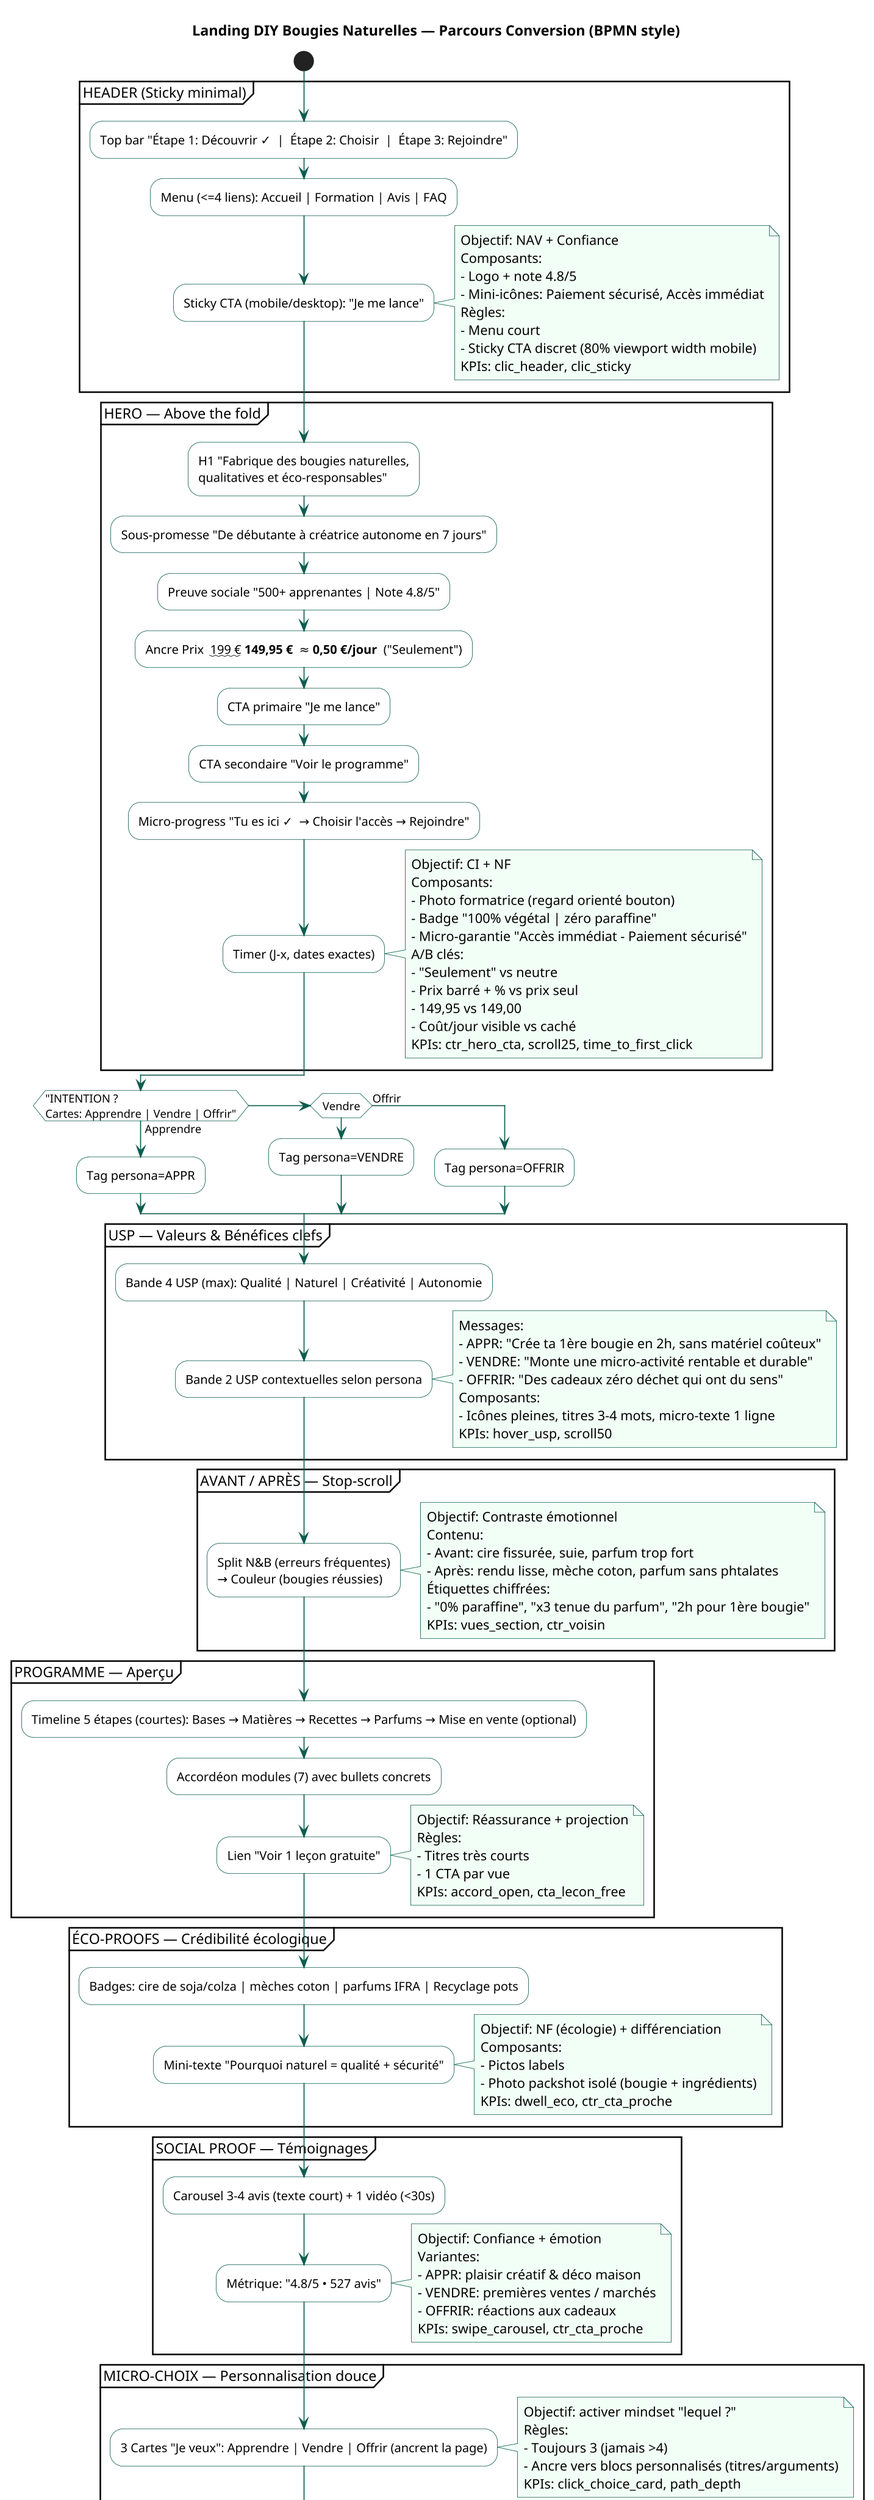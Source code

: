 @startuml
title Landing DIY Bougies Naturelles — Parcours Conversion (BPMN style)

skinparam dpi 160
skinparam activity {
  BackgroundColor White
  BorderColor #0D5C4F
  FontName Arial
}
skinparam note {
  BackgroundColor #F2FFF7
  BorderColor #0D5C4F
}
skinparam ArrowColor #0D5C4F

start

partition "HEADER (Sticky minimal)" {
  :Top bar "Étape 1: Découvrir ✓  |  Étape 2: Choisir  |  Étape 3: Rejoindre";
  :Menu (<=4 liens): Accueil | Formation | Avis | FAQ;
  :Sticky CTA (mobile/desktop): "Je me lance";
  note right
  Objectif: NAV + Confiance
  Composants:
  - Logo + note 4.8/5
  - Mini-icônes: Paiement sécurisé, Accès immédiat
  Règles:
  - Menu court
  - Sticky CTA discret (80% viewport width mobile)
  KPIs: clic_header, clic_sticky
  end note
}

partition "HERO — Above the fold" {
  :H1 "Fabrique des bougies naturelles,\nqualitatives et éco-responsables";
  :Sous-promesse "De débutante à créatrice autonome en 7 jours";
  :Preuve sociale "500+ apprenantes | Note 4.8/5";
  :Ancre Prix  ~~199 €~~ **149,95 €**  ≈ **0,50 €/jour**  ("Seulement");
  :CTA primaire "Je me lance";
  :CTA secondaire "Voir le programme";
  :Micro-progress "Tu es ici ✓  → Choisir l'accès → Rejoindre";
  :Timer (J-x, dates exactes);
  note right
  Objectif: CI + NF
  Composants:
  - Photo formatrice (regard orienté bouton)
  - Badge "100% végétal | zéro paraffine"
  - Micro-garantie "Accès immédiat – Paiement sécurisé"
  A/B clés:
  - "Seulement" vs neutre
  - Prix barré + % vs prix seul
  - 149,95 vs 149,00
  - Coût/jour visible vs caché
  KPIs: ctr_hero_cta, scroll25, time_to_first_click
  end note
}

if ("INTENTION ?\nCartes: Apprendre | Vendre | Offrir") then (Apprendre)
  :Tag persona=APPR;
elseif (Vendre)
  :Tag persona=VENDRE;
else (Offrir)
  :Tag persona=OFFRIR;
endif

partition "USP — Valeurs & Bénéfices clefs" {
  :Bande 4 USP (max): Qualité | Naturel | Créativité | Autonomie;
  :Bande 2 USP contextuelles selon persona;
  note right
  Messages:
  - APPR: "Crée ta 1ère bougie en 2h, sans matériel coûteux"
  - VENDRE: "Monte une micro-activité rentable et durable"
  - OFFRIR: "Des cadeaux zéro déchet qui ont du sens"
  Composants:
  - Icônes pleines, titres 3-4 mots, micro-texte 1 ligne
  KPIs: hover_usp, scroll50
  end note
}

partition "AVANT / APRÈS — Stop-scroll" {
  :Split N&B (erreurs fréquentes)\n→ Couleur (bougies réussies);
  note right
  Objectif: Contraste émotionnel
  Contenu:
  - Avant: cire fissurée, suie, parfum trop fort
  - Après: rendu lisse, mèche coton, parfum sans phtalates
  Étiquettes chiffrées:
  - "0% paraffine", "x3 tenue du parfum", "2h pour 1ère bougie"
  KPIs: vues_section, ctr_voisin
  end note
}

partition "PROGRAMME — Aperçu" {
  :Timeline 5 étapes (courtes): Bases → Matières → Recettes → Parfums → Mise en vente (optional);
  :Accordéon modules (7) avec bullets concrets;
  :Lien "Voir 1 leçon gratuite";
  note right
  Objectif: Réassurance + projection
  Règles:
  - Titres très courts
  - 1 CTA par vue
  KPIs: accord_open, cta_lecon_free
  end note
}

partition "ÉCO-PROOFS — Crédibilité écologique" {
  :Badges: cire de soja/colza | mèches coton | parfums IFRA | Recyclage pots;
  :Mini-texte "Pourquoi naturel = qualité + sécurité";
  note right
  Objectif: NF (écologie) + différenciation
  Composants:
  - Pictos labels
  - Photo packshot isolé (bougie + ingrédients)
  KPIs: dwell_eco, ctr_cta_proche
  end note
}

partition "SOCIAL PROOF — Témoignages" {
  :Carousel 3-4 avis (texte court) + 1 vidéo (<30s);
  :Métrique: "4.8/5 • 527 avis";
  note right
  Objectif: Confiance + émotion
  Variantes:
  - APPR: plaisir créatif & déco maison
  - VENDRE: premières ventes / marchés
  - OFFRIR: réactions aux cadeaux
  KPIs: swipe_carousel, ctr_cta_proche
  end note
}

partition "MICRO-CHOIX — Personnalisation douce" {
  :3 Cartes "Je veux": Apprendre | Vendre | Offrir (ancrent la page);
  note right
  Objectif: activer mindset "lequel ?"
  Règles:
  - Toujours 3 (jamais >4)
  - Ancre vers blocs personnalisés (titres/arguments)
  KPIs: click_choice_card, path_depth
  end note
}

partition "PACK & OFFRES — Valeur" {
  :Carte Offre Unique "Accès à vie" + Bonus (templates, checklists, communauté);
  :Garantie "Satisfaite ou remboursée 14 jours";
  :Ancre Prix répliquée "Et tout ça pour seulement ...";
  :CTA "Je me lance";
  note right
  Objectif: Décision
  Composants:
  - Tableau valeur: Modules, Bonus, Accès, Support
  - Badge promo limité: dates réelles (J-x)
  A/B clés:
  - Prix avant vs après bénéfices
  - % badge vs texte
  - Empilement bonus vs simple liste
  KPIs: click_pack_cta, add_to_cart, conv_rate
  end note
}

partition "FAQ — Objections" {
  :FAQ 6 Q (matériel, niveau, temps, parfums, éco, remboursement);
  :Micro-CTA dans chaque réponse ("Je me lance");
  note right
  Objectif: lever doutes sans diluer l’action
  KPIs: faq_open, faq_cta_click
  end note
}

partition "RÉCUP HÉSITATION — Lead ou Retour tunnel" {
  :Bloc "Tu hésites ?": Leçon gratuite OU Quiz parfum;
  :Modal sortie (exit-intent) non intrusif;
  note right
  Objectif: sauver la session / capter lead
  Règles:
  - 1 seule alternative
  - Renvoi vers achat après visionnage
  KPIs: lead_cr, return_to_checkout
  end note
}

partition "CTA FINAL + Sticky" {
  :Grand CTA "Je me lance" + micro-garantie;
  :Rappel preuves: 4.8/5 | 500+ | naturel/éco;
}

if ("CTA cliqué ?") then (Oui)
  :Checkout (1 page);
  :Order bump (kit matériel recommandé);
  stop
else (Non)
  :Footer confiance (coordonnées, légales, paiement);
  end
endif

''======================
'' INSTRUMENTATION & TESTS (Notes globales)
''======================
'note bottom
'Instrumentation GA4:
'- cta_click_primary / cta_click_sticky
'- choice_card_click
'- accordion_open
'- price_view / pack_cta_click
'- faq_open / faq_cta_click
'- lead_submit / exit_modal_view
'Segmentation:
'- device, source, persona (APPR/VENDRE/OFFRIR)
'A/B tests prioritaires:
'- "Seulement" + prix barré + coût/jour
'- .95 vs .00
'- Micro-choix présent vs absent
'- Avant/Après présent vs absent
'- Timer réel vs aucun
'end note

@enduml
